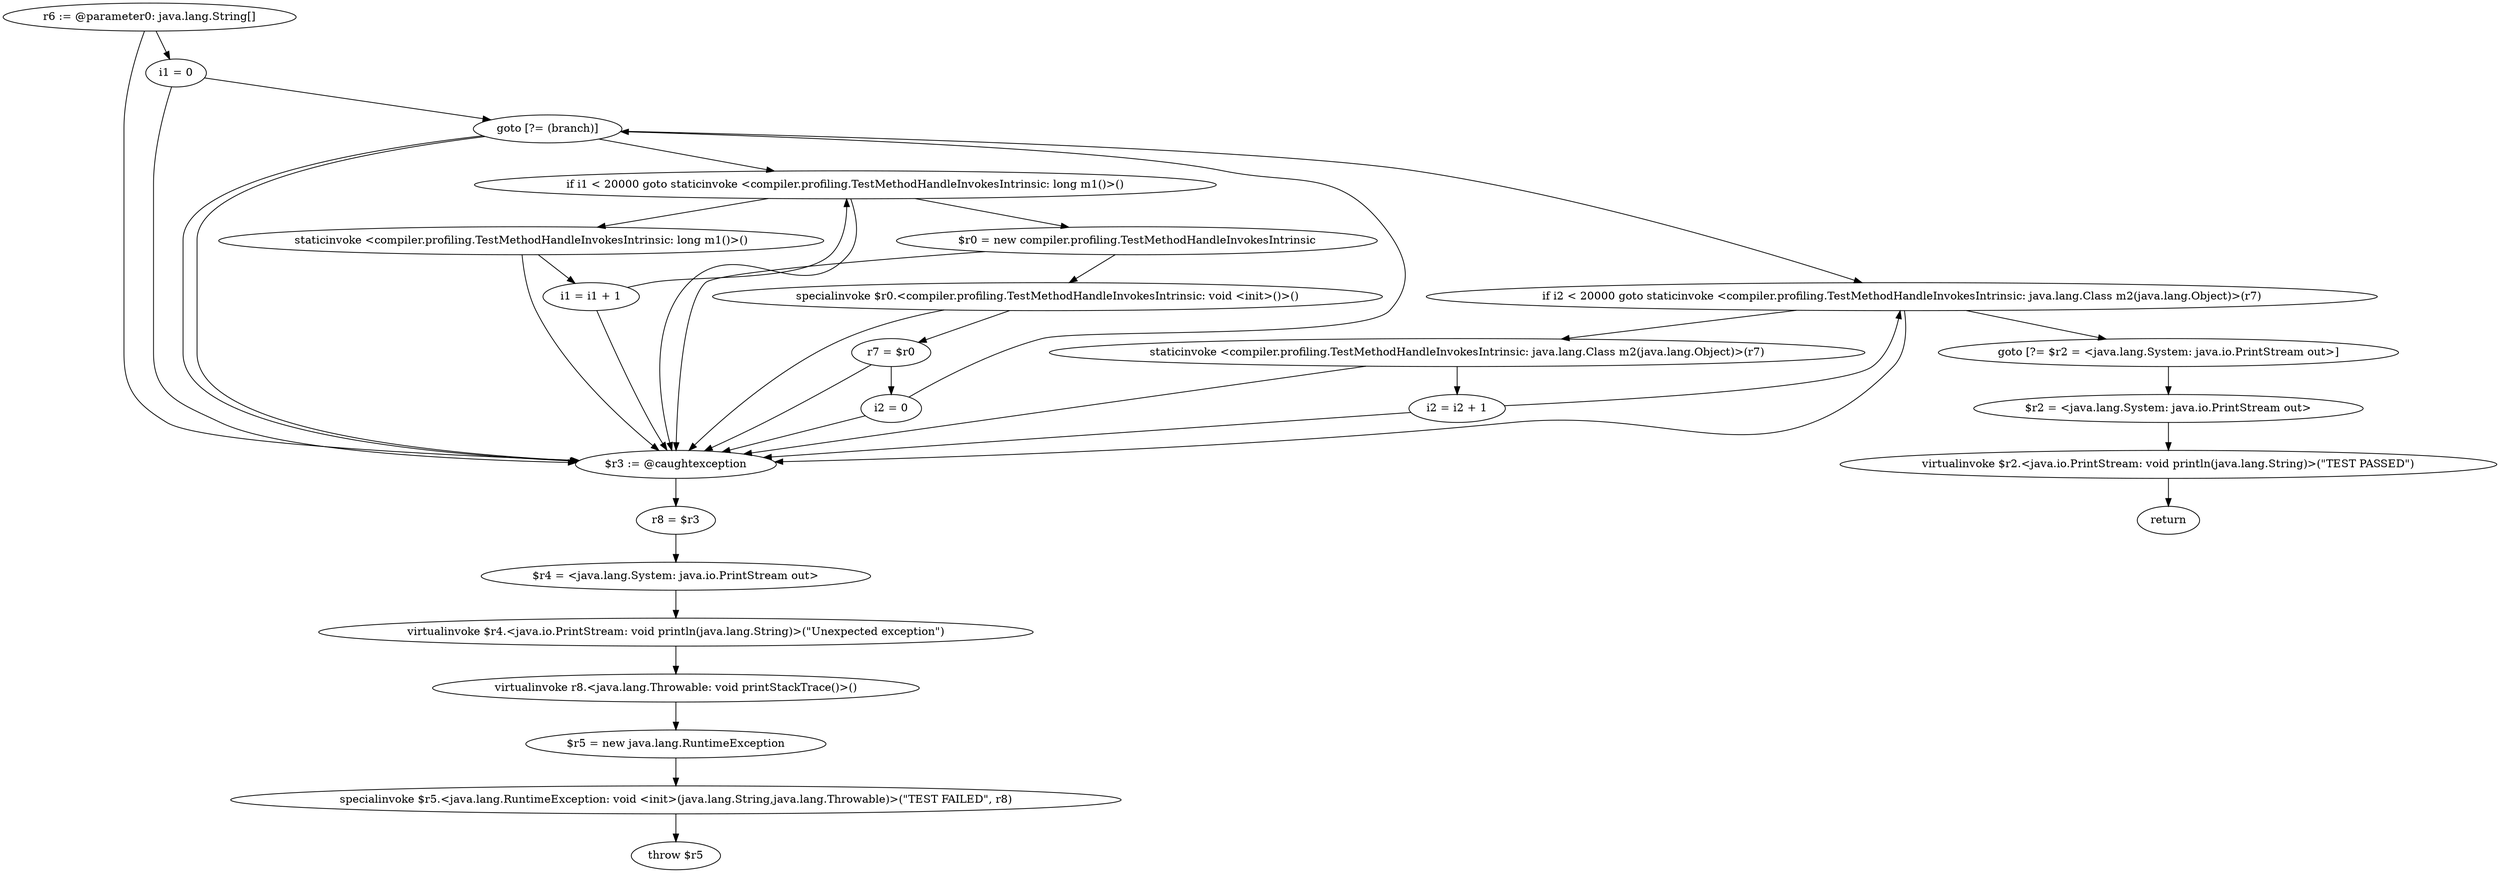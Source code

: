 digraph "unitGraph" {
    "r6 := @parameter0: java.lang.String[]"
    "i1 = 0"
    "goto [?= (branch)]"
    "staticinvoke <compiler.profiling.TestMethodHandleInvokesIntrinsic: long m1()>()"
    "i1 = i1 + 1"
    "if i1 < 20000 goto staticinvoke <compiler.profiling.TestMethodHandleInvokesIntrinsic: long m1()>()"
    "$r0 = new compiler.profiling.TestMethodHandleInvokesIntrinsic"
    "specialinvoke $r0.<compiler.profiling.TestMethodHandleInvokesIntrinsic: void <init>()>()"
    "r7 = $r0"
    "i2 = 0"
    "staticinvoke <compiler.profiling.TestMethodHandleInvokesIntrinsic: java.lang.Class m2(java.lang.Object)>(r7)"
    "i2 = i2 + 1"
    "if i2 < 20000 goto staticinvoke <compiler.profiling.TestMethodHandleInvokesIntrinsic: java.lang.Class m2(java.lang.Object)>(r7)"
    "goto [?= $r2 = <java.lang.System: java.io.PrintStream out>]"
    "$r3 := @caughtexception"
    "r8 = $r3"
    "$r4 = <java.lang.System: java.io.PrintStream out>"
    "virtualinvoke $r4.<java.io.PrintStream: void println(java.lang.String)>(\"Unexpected exception\")"
    "virtualinvoke r8.<java.lang.Throwable: void printStackTrace()>()"
    "$r5 = new java.lang.RuntimeException"
    "specialinvoke $r5.<java.lang.RuntimeException: void <init>(java.lang.String,java.lang.Throwable)>(\"TEST FAILED\", r8)"
    "throw $r5"
    "$r2 = <java.lang.System: java.io.PrintStream out>"
    "virtualinvoke $r2.<java.io.PrintStream: void println(java.lang.String)>(\"TEST PASSED\")"
    "return"
    "r6 := @parameter0: java.lang.String[]"->"i1 = 0";
    "r6 := @parameter0: java.lang.String[]"->"$r3 := @caughtexception";
    "i1 = 0"->"goto [?= (branch)]";
    "i1 = 0"->"$r3 := @caughtexception";
    "goto [?= (branch)]"->"if i1 < 20000 goto staticinvoke <compiler.profiling.TestMethodHandleInvokesIntrinsic: long m1()>()";
    "goto [?= (branch)]"->"$r3 := @caughtexception";
    "staticinvoke <compiler.profiling.TestMethodHandleInvokesIntrinsic: long m1()>()"->"i1 = i1 + 1";
    "staticinvoke <compiler.profiling.TestMethodHandleInvokesIntrinsic: long m1()>()"->"$r3 := @caughtexception";
    "i1 = i1 + 1"->"if i1 < 20000 goto staticinvoke <compiler.profiling.TestMethodHandleInvokesIntrinsic: long m1()>()";
    "i1 = i1 + 1"->"$r3 := @caughtexception";
    "if i1 < 20000 goto staticinvoke <compiler.profiling.TestMethodHandleInvokesIntrinsic: long m1()>()"->"$r0 = new compiler.profiling.TestMethodHandleInvokesIntrinsic";
    "if i1 < 20000 goto staticinvoke <compiler.profiling.TestMethodHandleInvokesIntrinsic: long m1()>()"->"staticinvoke <compiler.profiling.TestMethodHandleInvokesIntrinsic: long m1()>()";
    "if i1 < 20000 goto staticinvoke <compiler.profiling.TestMethodHandleInvokesIntrinsic: long m1()>()"->"$r3 := @caughtexception";
    "$r0 = new compiler.profiling.TestMethodHandleInvokesIntrinsic"->"specialinvoke $r0.<compiler.profiling.TestMethodHandleInvokesIntrinsic: void <init>()>()";
    "$r0 = new compiler.profiling.TestMethodHandleInvokesIntrinsic"->"$r3 := @caughtexception";
    "specialinvoke $r0.<compiler.profiling.TestMethodHandleInvokesIntrinsic: void <init>()>()"->"r7 = $r0";
    "specialinvoke $r0.<compiler.profiling.TestMethodHandleInvokesIntrinsic: void <init>()>()"->"$r3 := @caughtexception";
    "r7 = $r0"->"i2 = 0";
    "r7 = $r0"->"$r3 := @caughtexception";
    "i2 = 0"->"goto [?= (branch)]";
    "i2 = 0"->"$r3 := @caughtexception";
    "goto [?= (branch)]"->"if i2 < 20000 goto staticinvoke <compiler.profiling.TestMethodHandleInvokesIntrinsic: java.lang.Class m2(java.lang.Object)>(r7)";
    "goto [?= (branch)]"->"$r3 := @caughtexception";
    "staticinvoke <compiler.profiling.TestMethodHandleInvokesIntrinsic: java.lang.Class m2(java.lang.Object)>(r7)"->"i2 = i2 + 1";
    "staticinvoke <compiler.profiling.TestMethodHandleInvokesIntrinsic: java.lang.Class m2(java.lang.Object)>(r7)"->"$r3 := @caughtexception";
    "i2 = i2 + 1"->"if i2 < 20000 goto staticinvoke <compiler.profiling.TestMethodHandleInvokesIntrinsic: java.lang.Class m2(java.lang.Object)>(r7)";
    "i2 = i2 + 1"->"$r3 := @caughtexception";
    "if i2 < 20000 goto staticinvoke <compiler.profiling.TestMethodHandleInvokesIntrinsic: java.lang.Class m2(java.lang.Object)>(r7)"->"goto [?= $r2 = <java.lang.System: java.io.PrintStream out>]";
    "if i2 < 20000 goto staticinvoke <compiler.profiling.TestMethodHandleInvokesIntrinsic: java.lang.Class m2(java.lang.Object)>(r7)"->"staticinvoke <compiler.profiling.TestMethodHandleInvokesIntrinsic: java.lang.Class m2(java.lang.Object)>(r7)";
    "if i2 < 20000 goto staticinvoke <compiler.profiling.TestMethodHandleInvokesIntrinsic: java.lang.Class m2(java.lang.Object)>(r7)"->"$r3 := @caughtexception";
    "goto [?= $r2 = <java.lang.System: java.io.PrintStream out>]"->"$r2 = <java.lang.System: java.io.PrintStream out>";
    "$r3 := @caughtexception"->"r8 = $r3";
    "r8 = $r3"->"$r4 = <java.lang.System: java.io.PrintStream out>";
    "$r4 = <java.lang.System: java.io.PrintStream out>"->"virtualinvoke $r4.<java.io.PrintStream: void println(java.lang.String)>(\"Unexpected exception\")";
    "virtualinvoke $r4.<java.io.PrintStream: void println(java.lang.String)>(\"Unexpected exception\")"->"virtualinvoke r8.<java.lang.Throwable: void printStackTrace()>()";
    "virtualinvoke r8.<java.lang.Throwable: void printStackTrace()>()"->"$r5 = new java.lang.RuntimeException";
    "$r5 = new java.lang.RuntimeException"->"specialinvoke $r5.<java.lang.RuntimeException: void <init>(java.lang.String,java.lang.Throwable)>(\"TEST FAILED\", r8)";
    "specialinvoke $r5.<java.lang.RuntimeException: void <init>(java.lang.String,java.lang.Throwable)>(\"TEST FAILED\", r8)"->"throw $r5";
    "$r2 = <java.lang.System: java.io.PrintStream out>"->"virtualinvoke $r2.<java.io.PrintStream: void println(java.lang.String)>(\"TEST PASSED\")";
    "virtualinvoke $r2.<java.io.PrintStream: void println(java.lang.String)>(\"TEST PASSED\")"->"return";
}

